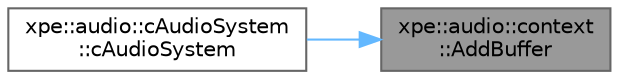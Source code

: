 digraph "xpe::audio::context::AddBuffer"
{
 // LATEX_PDF_SIZE
  bgcolor="transparent";
  edge [fontname=Helvetica,fontsize=10,labelfontname=Helvetica,labelfontsize=10];
  node [fontname=Helvetica,fontsize=10,shape=box,height=0.2,width=0.4];
  rankdir="RL";
  Node1 [id="Node000001",label="xpe::audio::context\l::AddBuffer",height=0.2,width=0.4,color="gray40", fillcolor="grey60", style="filled", fontcolor="black",tooltip=" "];
  Node1 -> Node2 [id="edge3_Node000001_Node000002",dir="back",color="steelblue1",style="solid",tooltip=" "];
  Node2 [id="Node000002",label="xpe::audio::cAudioSystem\l::cAudioSystem",height=0.2,width=0.4,color="grey40", fillcolor="white", style="filled",URL="$classxpe_1_1audio_1_1c_audio_system.html#a95f083e4a21c794f3c64643719caa313",tooltip=" "];
}
